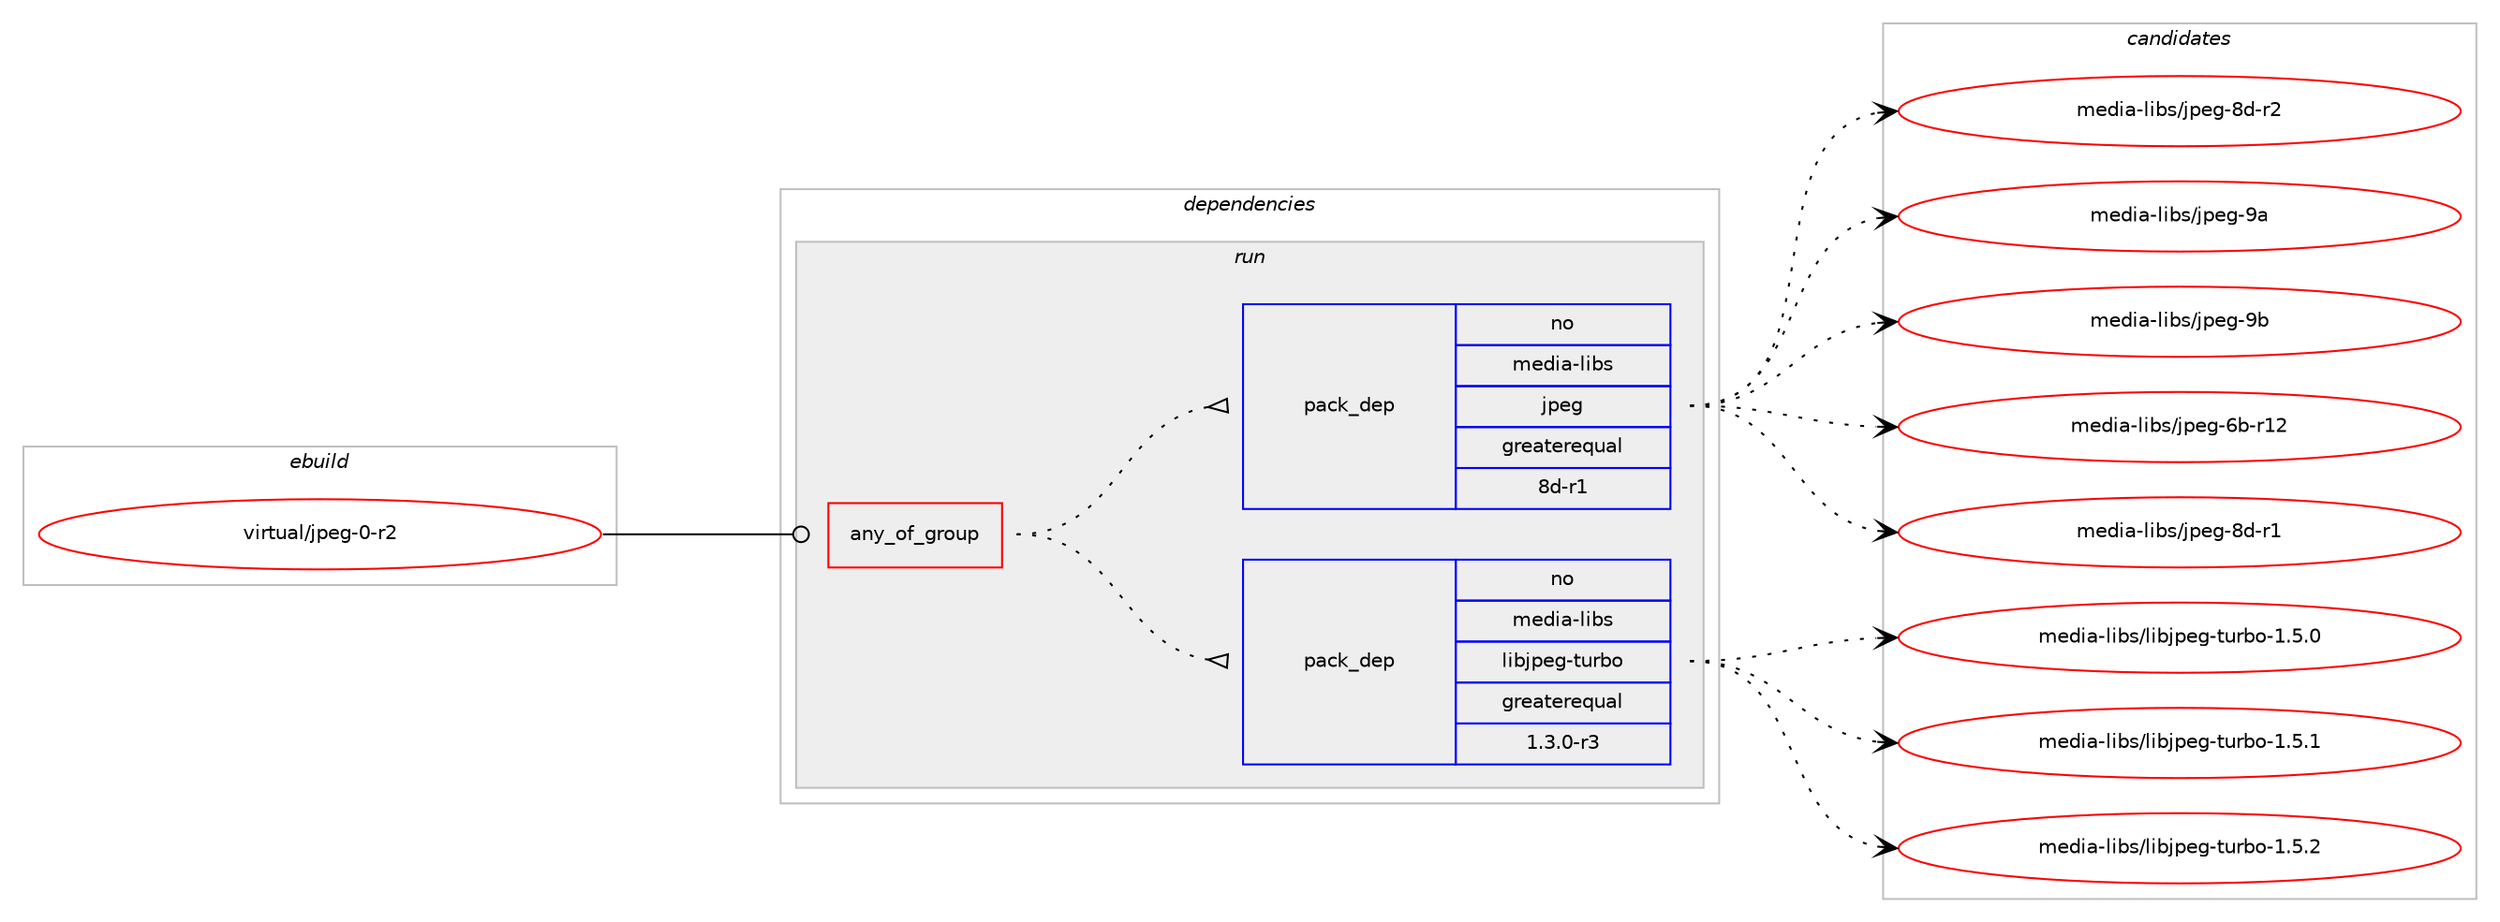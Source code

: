 digraph prolog {

# *************
# Graph options
# *************

newrank=true;
concentrate=true;
compound=true;
graph [rankdir=LR,fontname=Helvetica,fontsize=10,ranksep=1.5];#, ranksep=2.5, nodesep=0.2];
edge  [arrowhead=vee];
node  [fontname=Helvetica,fontsize=10];

# **********
# The ebuild
# **********

subgraph cluster_leftcol {
color=gray;
rank=same;
label=<<i>ebuild</i>>;
id [label="virtual/jpeg-0-r2", color=red, width=4, href="../virtual/jpeg-0-r2.svg"];
}

# ****************
# The dependencies
# ****************

subgraph cluster_midcol {
color=gray;
label=<<i>dependencies</i>>;
subgraph cluster_compile {
fillcolor="#eeeeee";
style=filled;
label=<<i>compile</i>>;
}
subgraph cluster_compileandrun {
fillcolor="#eeeeee";
style=filled;
label=<<i>compile and run</i>>;
}
subgraph cluster_run {
fillcolor="#eeeeee";
style=filled;
label=<<i>run</i>>;
subgraph any8560 {
dependency497498 [label=<<TABLE BORDER="0" CELLBORDER="1" CELLSPACING="0" CELLPADDING="4"><TR><TD CELLPADDING="10">any_of_group</TD></TR></TABLE>>, shape=none, color=red];subgraph pack369766 {
dependency497499 [label=<<TABLE BORDER="0" CELLBORDER="1" CELLSPACING="0" CELLPADDING="4" WIDTH="220"><TR><TD ROWSPAN="6" CELLPADDING="30">pack_dep</TD></TR><TR><TD WIDTH="110">no</TD></TR><TR><TD>media-libs</TD></TR><TR><TD>libjpeg-turbo</TD></TR><TR><TD>greaterequal</TD></TR><TR><TD>1.3.0-r3</TD></TR></TABLE>>, shape=none, color=blue];
}
dependency497498:e -> dependency497499:w [weight=20,style="dotted",arrowhead="oinv"];
subgraph pack369767 {
dependency497500 [label=<<TABLE BORDER="0" CELLBORDER="1" CELLSPACING="0" CELLPADDING="4" WIDTH="220"><TR><TD ROWSPAN="6" CELLPADDING="30">pack_dep</TD></TR><TR><TD WIDTH="110">no</TD></TR><TR><TD>media-libs</TD></TR><TR><TD>jpeg</TD></TR><TR><TD>greaterequal</TD></TR><TR><TD>8d-r1</TD></TR></TABLE>>, shape=none, color=blue];
}
dependency497498:e -> dependency497500:w [weight=20,style="dotted",arrowhead="oinv"];
}
id:e -> dependency497498:w [weight=20,style="solid",arrowhead="odot"];
}
}

# **************
# The candidates
# **************

subgraph cluster_choices {
rank=same;
color=gray;
label=<<i>candidates</i>>;

subgraph choice369766 {
color=black;
nodesep=1;
choice10910110010597451081059811547108105981061121011034511611711498111454946534648 [label="media-libs/libjpeg-turbo-1.5.0", color=red, width=4,href="../media-libs/libjpeg-turbo-1.5.0.svg"];
choice10910110010597451081059811547108105981061121011034511611711498111454946534649 [label="media-libs/libjpeg-turbo-1.5.1", color=red, width=4,href="../media-libs/libjpeg-turbo-1.5.1.svg"];
choice10910110010597451081059811547108105981061121011034511611711498111454946534650 [label="media-libs/libjpeg-turbo-1.5.2", color=red, width=4,href="../media-libs/libjpeg-turbo-1.5.2.svg"];
dependency497499:e -> choice10910110010597451081059811547108105981061121011034511611711498111454946534648:w [style=dotted,weight="100"];
dependency497499:e -> choice10910110010597451081059811547108105981061121011034511611711498111454946534649:w [style=dotted,weight="100"];
dependency497499:e -> choice10910110010597451081059811547108105981061121011034511611711498111454946534650:w [style=dotted,weight="100"];
}
subgraph choice369767 {
color=black;
nodesep=1;
choice10910110010597451081059811547106112101103455498451144950 [label="media-libs/jpeg-6b-r12", color=red, width=4,href="../media-libs/jpeg-6b-r12.svg"];
choice1091011001059745108105981154710611210110345561004511449 [label="media-libs/jpeg-8d-r1", color=red, width=4,href="../media-libs/jpeg-8d-r1.svg"];
choice1091011001059745108105981154710611210110345561004511450 [label="media-libs/jpeg-8d-r2", color=red, width=4,href="../media-libs/jpeg-8d-r2.svg"];
choice10910110010597451081059811547106112101103455797 [label="media-libs/jpeg-9a", color=red, width=4,href="../media-libs/jpeg-9a.svg"];
choice10910110010597451081059811547106112101103455798 [label="media-libs/jpeg-9b", color=red, width=4,href="../media-libs/jpeg-9b.svg"];
dependency497500:e -> choice10910110010597451081059811547106112101103455498451144950:w [style=dotted,weight="100"];
dependency497500:e -> choice1091011001059745108105981154710611210110345561004511449:w [style=dotted,weight="100"];
dependency497500:e -> choice1091011001059745108105981154710611210110345561004511450:w [style=dotted,weight="100"];
dependency497500:e -> choice10910110010597451081059811547106112101103455797:w [style=dotted,weight="100"];
dependency497500:e -> choice10910110010597451081059811547106112101103455798:w [style=dotted,weight="100"];
}
}

}
